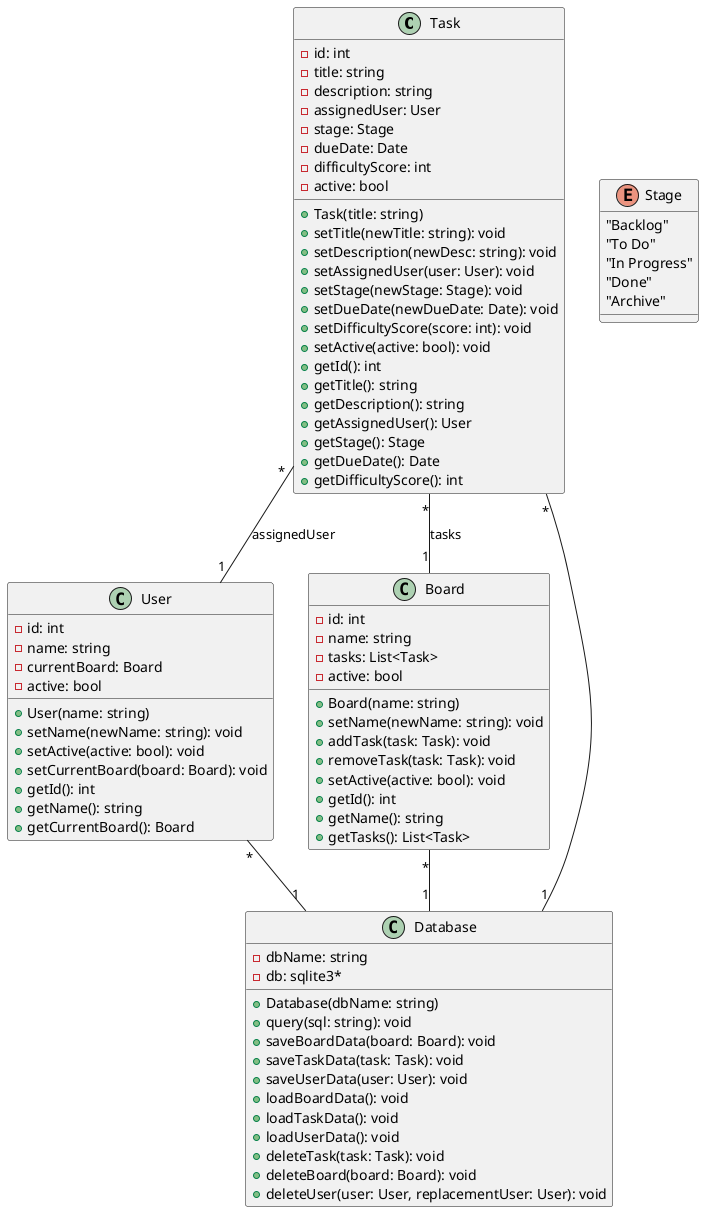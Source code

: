 @startuml classUML

Task "*" -- "1" User : assignedUser
Task "*" -- "1" Board : tasks
Task "*" -- "1" Database
Board "*" -- "1" Database
User "*" -- "1" Database

class Task {
  -id: int
  -title: string
  -description: string
  -assignedUser: User
  -stage: Stage
  -dueDate: Date
  -difficultyScore: int
  -active: bool
  +Task(title: string)
  +setTitle(newTitle: string): void
  +setDescription(newDesc: string): void
  +setAssignedUser(user: User): void
  +setStage(newStage: Stage): void
  +setDueDate(newDueDate: Date): void
  +setDifficultyScore(score: int): void
  +setActive(active: bool): void
  +getId(): int
  +getTitle(): string
  +getDescription(): string
  +getAssignedUser(): User
  +getStage(): Stage
  +getDueDate(): Date
  +getDifficultyScore(): int
}

enum Stage {
  "Backlog"
  "To Do"
  "In Progress"
  "Done"
  "Archive"
}

class User {
  -id: int
  -name: string
  -currentBoard: Board
  -active: bool
  +User(name: string)
  +setName(newName: string): void
  +setActive(active: bool): void
  +setCurrentBoard(board: Board): void
  +getId(): int
  +getName(): string
  +getCurrentBoard(): Board
}

class Board {
  -id: int
  -name: string
  -tasks: List<Task>
  -active: bool
  +Board(name: string)
  +setName(newName: string): void
  +addTask(task: Task): void
  +removeTask(task: Task): void
  +setActive(active: bool): void
  +getId(): int
  +getName(): string
  +getTasks(): List<Task>
}

class Database {
  -dbName: string
  -db: sqlite3*
  +Database(dbName: string)
  +query(sql: string): void
  +saveBoardData(board: Board): void
  +saveTaskData(task: Task): void
  +saveUserData(user: User): void
  +loadBoardData(): void
  +loadTaskData(): void
  +loadUserData(): void
  +deleteTask(task: Task): void
  +deleteBoard(board: Board): void
  +deleteUser(user: User, replacementUser: User): void
}

@enduml
